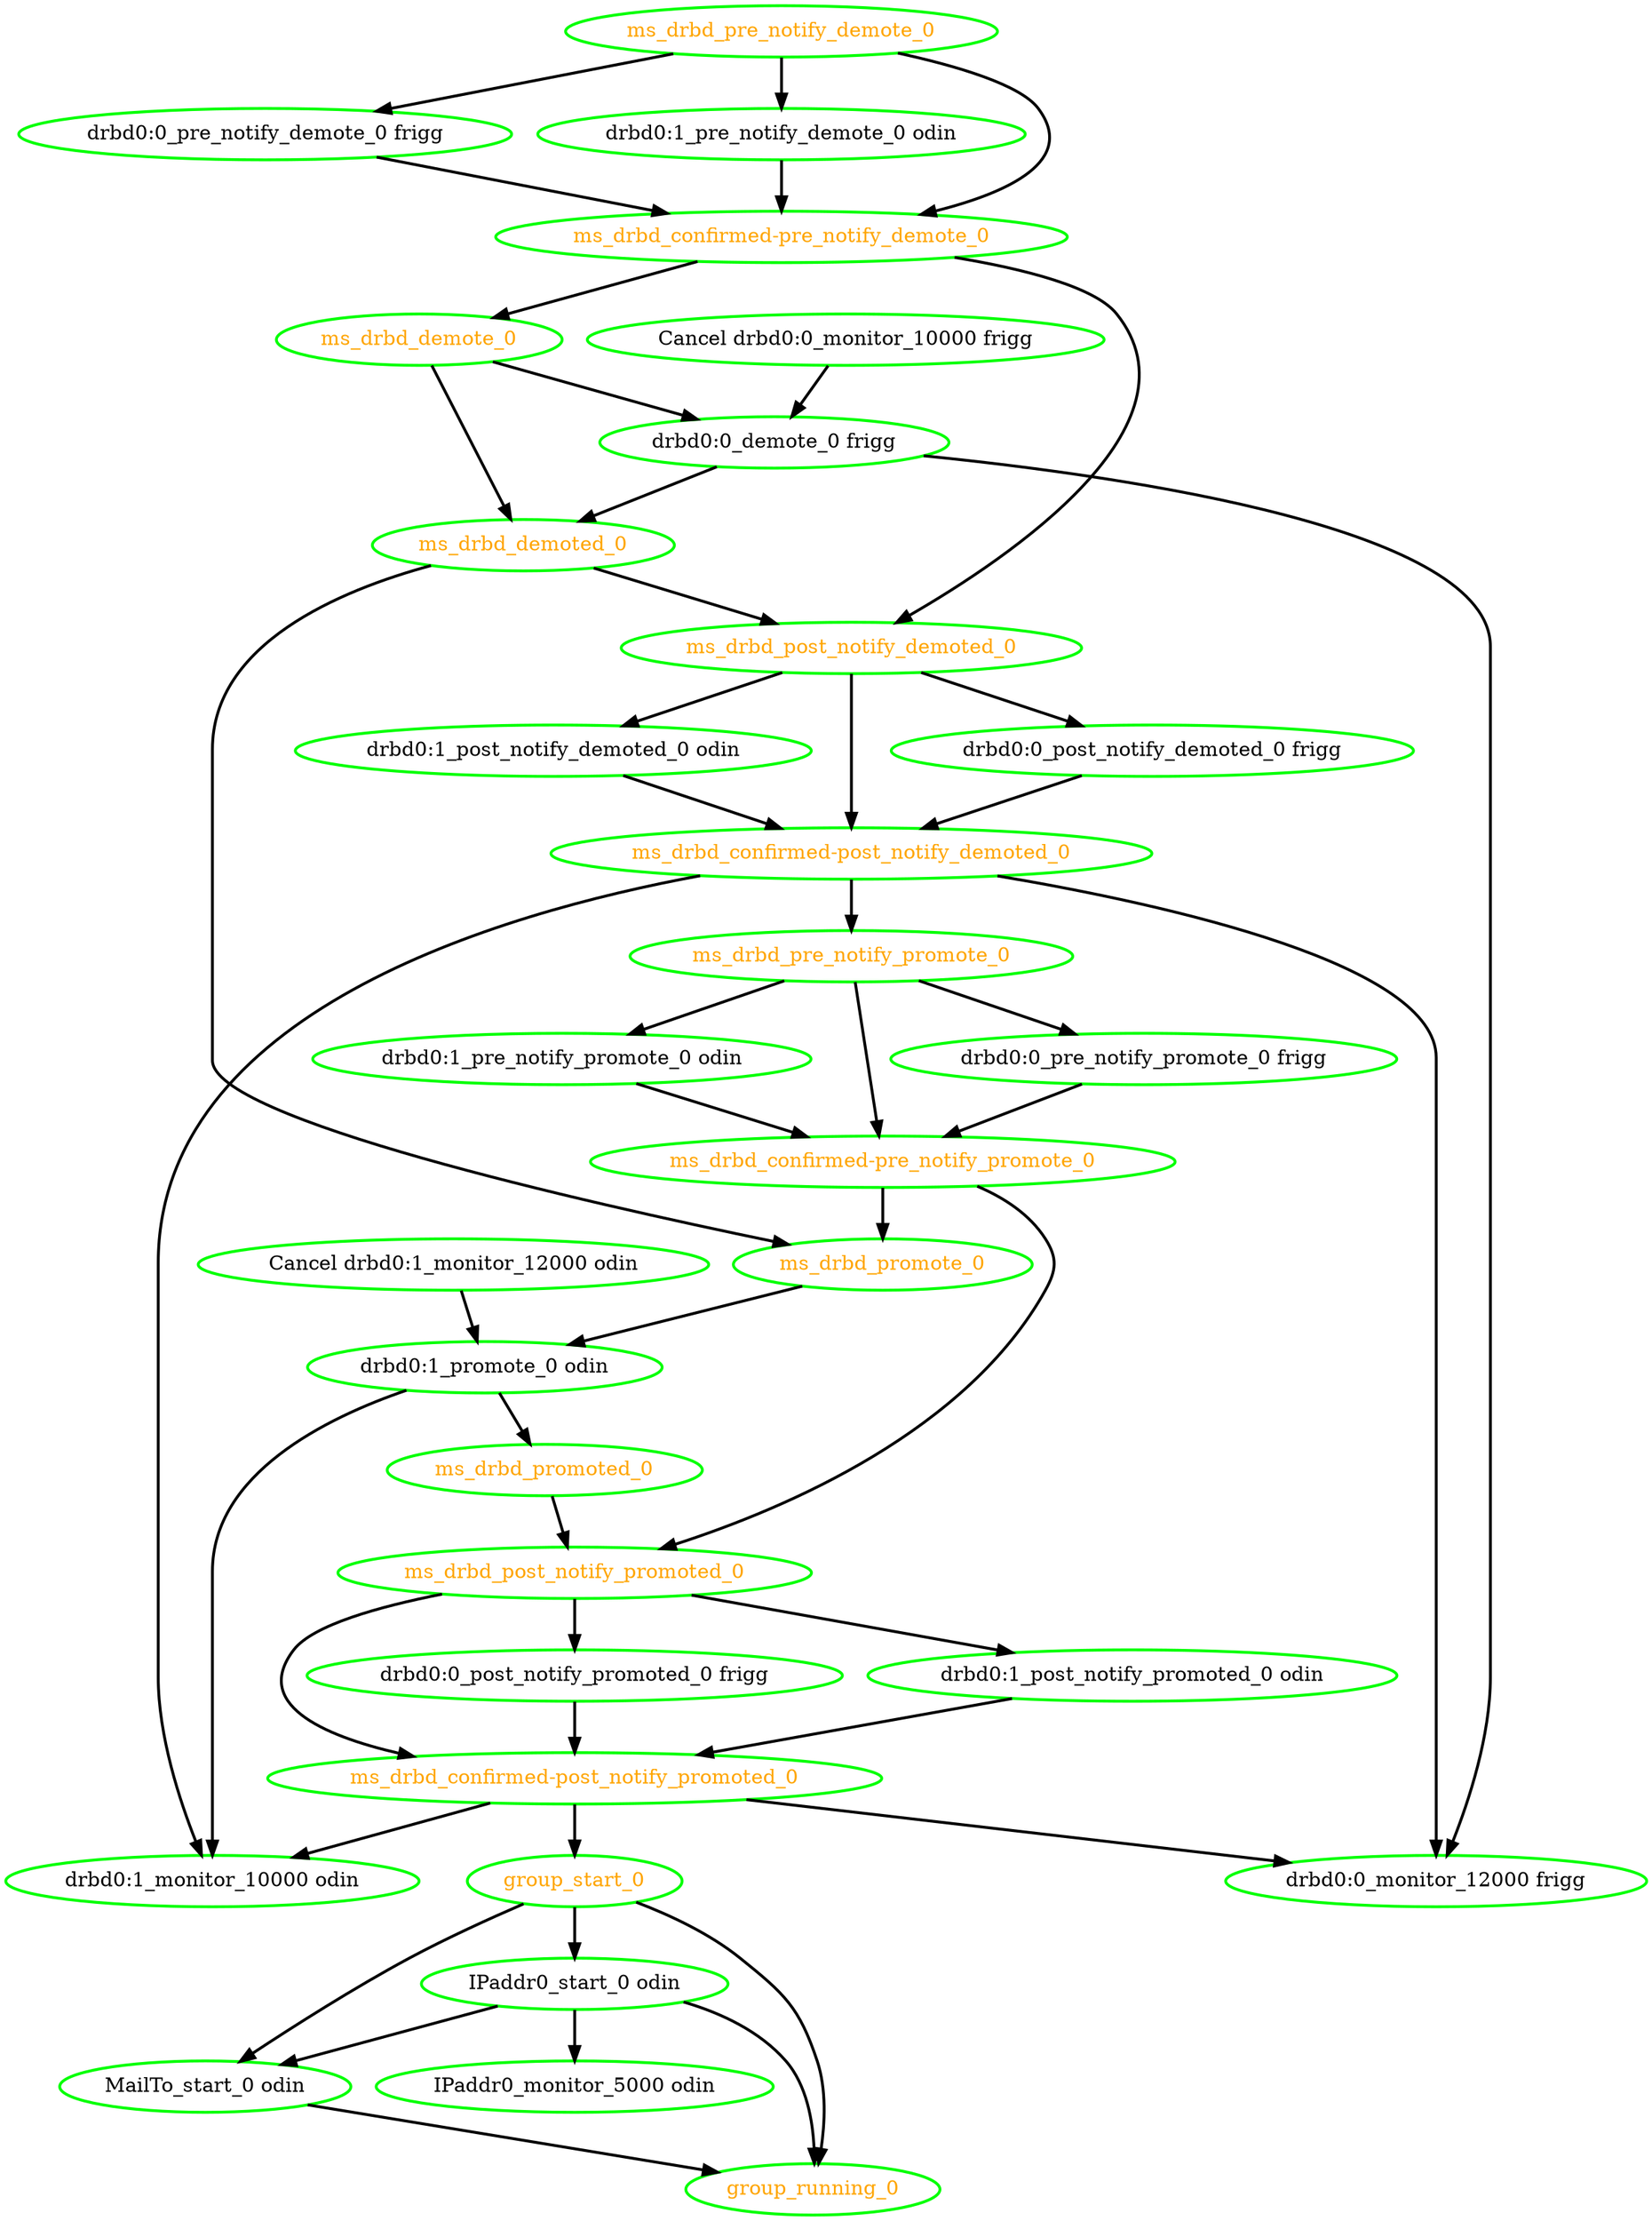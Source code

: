 digraph "g" {
"Cancel drbd0:0_monitor_10000 frigg" -> "drbd0:0_demote_0 frigg" [ style = bold]
"Cancel drbd0:0_monitor_10000 frigg" [ style=bold color="green" fontcolor="black" ]
"Cancel drbd0:1_monitor_12000 odin" -> "drbd0:1_promote_0 odin" [ style = bold]
"Cancel drbd0:1_monitor_12000 odin" [ style=bold color="green" fontcolor="black" ]
"IPaddr0_monitor_5000 odin" [ style=bold color="green" fontcolor="black" ]
"IPaddr0_start_0 odin" -> "IPaddr0_monitor_5000 odin" [ style = bold]
"IPaddr0_start_0 odin" -> "MailTo_start_0 odin" [ style = bold]
"IPaddr0_start_0 odin" -> "group_running_0" [ style = bold]
"IPaddr0_start_0 odin" [ style=bold color="green" fontcolor="black" ]
"MailTo_start_0 odin" -> "group_running_0" [ style = bold]
"MailTo_start_0 odin" [ style=bold color="green" fontcolor="black" ]
"drbd0:0_demote_0 frigg" -> "drbd0:0_monitor_12000 frigg" [ style = bold]
"drbd0:0_demote_0 frigg" -> "ms_drbd_demoted_0" [ style = bold]
"drbd0:0_demote_0 frigg" [ style=bold color="green" fontcolor="black" ]
"drbd0:0_monitor_12000 frigg" [ style=bold color="green" fontcolor="black" ]
"drbd0:0_post_notify_demoted_0 frigg" -> "ms_drbd_confirmed-post_notify_demoted_0" [ style = bold]
"drbd0:0_post_notify_demoted_0 frigg" [ style=bold color="green" fontcolor="black"]
"drbd0:0_post_notify_promoted_0 frigg" -> "ms_drbd_confirmed-post_notify_promoted_0" [ style = bold]
"drbd0:0_post_notify_promoted_0 frigg" [ style=bold color="green" fontcolor="black"]
"drbd0:0_pre_notify_demote_0 frigg" -> "ms_drbd_confirmed-pre_notify_demote_0" [ style = bold]
"drbd0:0_pre_notify_demote_0 frigg" [ style=bold color="green" fontcolor="black" ]
"drbd0:0_pre_notify_promote_0 frigg" -> "ms_drbd_confirmed-pre_notify_promote_0" [ style = bold]
"drbd0:0_pre_notify_promote_0 frigg" [ style=bold color="green" fontcolor="black" ]
"drbd0:1_monitor_10000 odin" [ style=bold color="green" fontcolor="black" ]
"drbd0:1_post_notify_demoted_0 odin" -> "ms_drbd_confirmed-post_notify_demoted_0" [ style = bold]
"drbd0:1_post_notify_demoted_0 odin" [ style=bold color="green" fontcolor="black"]
"drbd0:1_post_notify_promoted_0 odin" -> "ms_drbd_confirmed-post_notify_promoted_0" [ style = bold]
"drbd0:1_post_notify_promoted_0 odin" [ style=bold color="green" fontcolor="black"]
"drbd0:1_pre_notify_demote_0 odin" -> "ms_drbd_confirmed-pre_notify_demote_0" [ style = bold]
"drbd0:1_pre_notify_demote_0 odin" [ style=bold color="green" fontcolor="black" ]
"drbd0:1_pre_notify_promote_0 odin" -> "ms_drbd_confirmed-pre_notify_promote_0" [ style = bold]
"drbd0:1_pre_notify_promote_0 odin" [ style=bold color="green" fontcolor="black" ]
"drbd0:1_promote_0 odin" -> "drbd0:1_monitor_10000 odin" [ style = bold]
"drbd0:1_promote_0 odin" -> "ms_drbd_promoted_0" [ style = bold]
"drbd0:1_promote_0 odin" [ style=bold color="green" fontcolor="black" ]
"group_running_0" [ style=bold color="green" fontcolor="orange" ]
"group_start_0" -> "IPaddr0_start_0 odin" [ style = bold]
"group_start_0" -> "MailTo_start_0 odin" [ style = bold]
"group_start_0" -> "group_running_0" [ style = bold]
"group_start_0" [ style=bold color="green" fontcolor="orange" ]
"ms_drbd_confirmed-post_notify_demoted_0" -> "drbd0:0_monitor_12000 frigg" [ style = bold]
"ms_drbd_confirmed-post_notify_demoted_0" -> "drbd0:1_monitor_10000 odin" [ style = bold]
"ms_drbd_confirmed-post_notify_demoted_0" -> "ms_drbd_pre_notify_promote_0" [ style = bold]
"ms_drbd_confirmed-post_notify_demoted_0" [ style=bold color="green" fontcolor="orange" ]
"ms_drbd_confirmed-post_notify_promoted_0" -> "drbd0:0_monitor_12000 frigg" [ style = bold]
"ms_drbd_confirmed-post_notify_promoted_0" -> "drbd0:1_monitor_10000 odin" [ style = bold]
"ms_drbd_confirmed-post_notify_promoted_0" -> "group_start_0" [ style = bold]
"ms_drbd_confirmed-post_notify_promoted_0" [ style=bold color="green" fontcolor="orange" ]
"ms_drbd_confirmed-pre_notify_demote_0" -> "ms_drbd_demote_0" [ style = bold]
"ms_drbd_confirmed-pre_notify_demote_0" -> "ms_drbd_post_notify_demoted_0" [ style = bold]
"ms_drbd_confirmed-pre_notify_demote_0" [ style=bold color="green" fontcolor="orange" ]
"ms_drbd_confirmed-pre_notify_promote_0" -> "ms_drbd_post_notify_promoted_0" [ style = bold]
"ms_drbd_confirmed-pre_notify_promote_0" -> "ms_drbd_promote_0" [ style = bold]
"ms_drbd_confirmed-pre_notify_promote_0" [ style=bold color="green" fontcolor="orange" ]
"ms_drbd_demote_0" -> "drbd0:0_demote_0 frigg" [ style = bold]
"ms_drbd_demote_0" -> "ms_drbd_demoted_0" [ style = bold]
"ms_drbd_demote_0" [ style=bold color="green" fontcolor="orange" ]
"ms_drbd_demoted_0" -> "ms_drbd_post_notify_demoted_0" [ style = bold]
"ms_drbd_demoted_0" -> "ms_drbd_promote_0" [ style = bold]
"ms_drbd_demoted_0" [ style=bold color="green" fontcolor="orange" ]
"ms_drbd_post_notify_demoted_0" -> "drbd0:0_post_notify_demoted_0 frigg" [ style = bold]
"ms_drbd_post_notify_demoted_0" -> "drbd0:1_post_notify_demoted_0 odin" [ style = bold]
"ms_drbd_post_notify_demoted_0" -> "ms_drbd_confirmed-post_notify_demoted_0" [ style = bold]
"ms_drbd_post_notify_demoted_0" [ style=bold color="green" fontcolor="orange" ]
"ms_drbd_post_notify_promoted_0" -> "drbd0:0_post_notify_promoted_0 frigg" [ style = bold]
"ms_drbd_post_notify_promoted_0" -> "drbd0:1_post_notify_promoted_0 odin" [ style = bold]
"ms_drbd_post_notify_promoted_0" -> "ms_drbd_confirmed-post_notify_promoted_0" [ style = bold]
"ms_drbd_post_notify_promoted_0" [ style=bold color="green" fontcolor="orange" ]
"ms_drbd_pre_notify_demote_0" -> "drbd0:0_pre_notify_demote_0 frigg" [ style = bold]
"ms_drbd_pre_notify_demote_0" -> "drbd0:1_pre_notify_demote_0 odin" [ style = bold]
"ms_drbd_pre_notify_demote_0" -> "ms_drbd_confirmed-pre_notify_demote_0" [ style = bold]
"ms_drbd_pre_notify_demote_0" [ style=bold color="green" fontcolor="orange" ]
"ms_drbd_pre_notify_promote_0" -> "drbd0:0_pre_notify_promote_0 frigg" [ style = bold]
"ms_drbd_pre_notify_promote_0" -> "drbd0:1_pre_notify_promote_0 odin" [ style = bold]
"ms_drbd_pre_notify_promote_0" -> "ms_drbd_confirmed-pre_notify_promote_0" [ style = bold]
"ms_drbd_pre_notify_promote_0" [ style=bold color="green" fontcolor="orange" ]
"ms_drbd_promote_0" -> "drbd0:1_promote_0 odin" [ style = bold]
"ms_drbd_promote_0" [ style=bold color="green" fontcolor="orange" ]
"ms_drbd_promoted_0" -> "ms_drbd_post_notify_promoted_0" [ style = bold]
"ms_drbd_promoted_0" [ style=bold color="green" fontcolor="orange" ]
}
